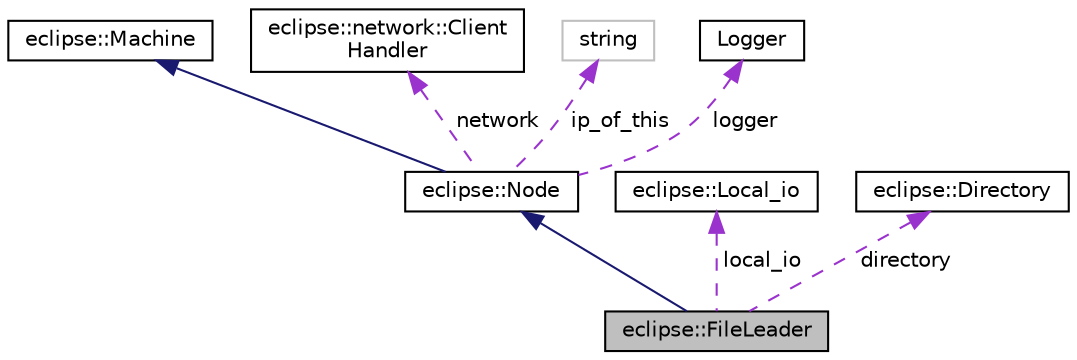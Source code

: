 digraph "eclipse::FileLeader"
{
  edge [fontname="Helvetica",fontsize="10",labelfontname="Helvetica",labelfontsize="10"];
  node [fontname="Helvetica",fontsize="10",shape=record];
  Node1 [label="eclipse::FileLeader",height=0.2,width=0.4,color="black", fillcolor="grey75", style="filled" fontcolor="black"];
  Node2 -> Node1 [dir="back",color="midnightblue",fontsize="10",style="solid",fontname="Helvetica"];
  Node2 [label="eclipse::Node",height=0.2,width=0.4,color="black", fillcolor="white", style="filled",URL="$classeclipse_1_1Node.html"];
  Node3 -> Node2 [dir="back",color="midnightblue",fontsize="10",style="solid",fontname="Helvetica"];
  Node3 [label="eclipse::Machine",height=0.2,width=0.4,color="black", fillcolor="white", style="filled",URL="$classeclipse_1_1Machine.html"];
  Node4 -> Node2 [dir="back",color="darkorchid3",fontsize="10",style="dashed",label=" network" ,fontname="Helvetica"];
  Node4 [label="eclipse::network::Client\lHandler",height=0.2,width=0.4,color="black", fillcolor="white", style="filled",URL="$classeclipse_1_1network_1_1ClientHandler.html"];
  Node5 -> Node2 [dir="back",color="darkorchid3",fontsize="10",style="dashed",label=" ip_of_this" ,fontname="Helvetica"];
  Node5 [label="string",height=0.2,width=0.4,color="grey75", fillcolor="white", style="filled"];
  Node6 -> Node2 [dir="back",color="darkorchid3",fontsize="10",style="dashed",label=" logger" ,fontname="Helvetica"];
  Node6 [label="Logger",height=0.2,width=0.4,color="black", fillcolor="white", style="filled",URL="$classLogger.html"];
  Node7 -> Node1 [dir="back",color="darkorchid3",fontsize="10",style="dashed",label=" local_io" ,fontname="Helvetica"];
  Node7 [label="eclipse::Local_io",height=0.2,width=0.4,color="black", fillcolor="white", style="filled",URL="$classeclipse_1_1Local__io.html",tooltip="Represents the local disk. "];
  Node8 -> Node1 [dir="back",color="darkorchid3",fontsize="10",style="dashed",label=" directory" ,fontname="Helvetica"];
  Node8 [label="eclipse::Directory",height=0.2,width=0.4,color="black", fillcolor="white", style="filled",URL="$classeclipse_1_1Directory.html"];
}
